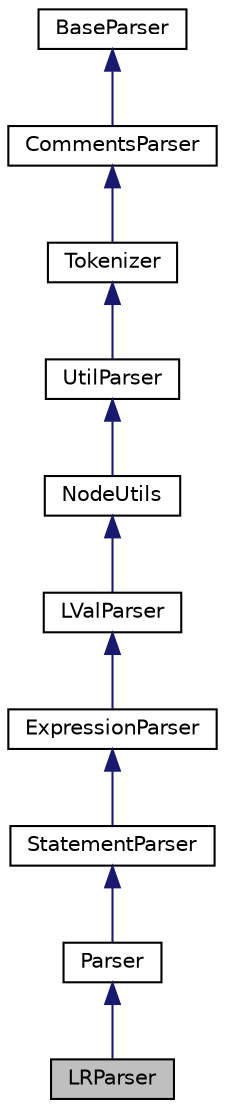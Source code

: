 digraph "LRParser"
{
 // LATEX_PDF_SIZE
  edge [fontname="Helvetica",fontsize="10",labelfontname="Helvetica",labelfontsize="10"];
  node [fontname="Helvetica",fontsize="10",shape=record];
  Node1 [label="LRParser",height=0.2,width=0.4,color="black", fillcolor="grey75", style="filled", fontcolor="black",tooltip="Holds the parse tables for a given grammar, as generated by lezer-generator, and provides methods to ..."];
  Node2 -> Node1 [dir="back",color="midnightblue",fontsize="10",style="solid"];
  Node2 [label="Parser",height=0.2,width=0.4,color="black", fillcolor="white", style="filled",URL="$classParser.html",tooltip="A superclass that parsers should extend."];
  Node3 -> Node2 [dir="back",color="midnightblue",fontsize="10",style="solid"];
  Node3 [label="StatementParser",height=0.2,width=0.4,color="black", fillcolor="white", style="filled",URL="$classStatementParser.html",tooltip=" "];
  Node4 -> Node3 [dir="back",color="midnightblue",fontsize="10",style="solid"];
  Node4 [label="ExpressionParser",height=0.2,width=0.4,color="black", fillcolor="white", style="filled",URL="$classExpressionParser.html",tooltip=" "];
  Node5 -> Node4 [dir="back",color="midnightblue",fontsize="10",style="solid"];
  Node5 [label="LValParser",height=0.2,width=0.4,color="black", fillcolor="white", style="filled",URL="$classLValParser.html",tooltip=" "];
  Node6 -> Node5 [dir="back",color="midnightblue",fontsize="10",style="solid"];
  Node6 [label="NodeUtils",height=0.2,width=0.4,color="black", fillcolor="white", style="filled",URL="$classNodeUtils.html",tooltip=" "];
  Node7 -> Node6 [dir="back",color="midnightblue",fontsize="10",style="solid"];
  Node7 [label="UtilParser",height=0.2,width=0.4,color="black", fillcolor="white", style="filled",URL="$classUtilParser.html",tooltip=" "];
  Node8 -> Node7 [dir="back",color="midnightblue",fontsize="10",style="solid"];
  Node8 [label="Tokenizer",height=0.2,width=0.4,color="black", fillcolor="white", style="filled",URL="$classTokenizer.html",tooltip="Tokenizer."];
  Node9 -> Node8 [dir="back",color="midnightblue",fontsize="10",style="solid"];
  Node9 [label="CommentsParser",height=0.2,width=0.4,color="black", fillcolor="white", style="filled",URL="$classCommentsParser.html",tooltip=" "];
  Node10 -> Node9 [dir="back",color="midnightblue",fontsize="10",style="solid"];
  Node10 [label="BaseParser",height=0.2,width=0.4,color="black", fillcolor="white", style="filled",URL="$classBaseParser.html",tooltip=" "];
}
